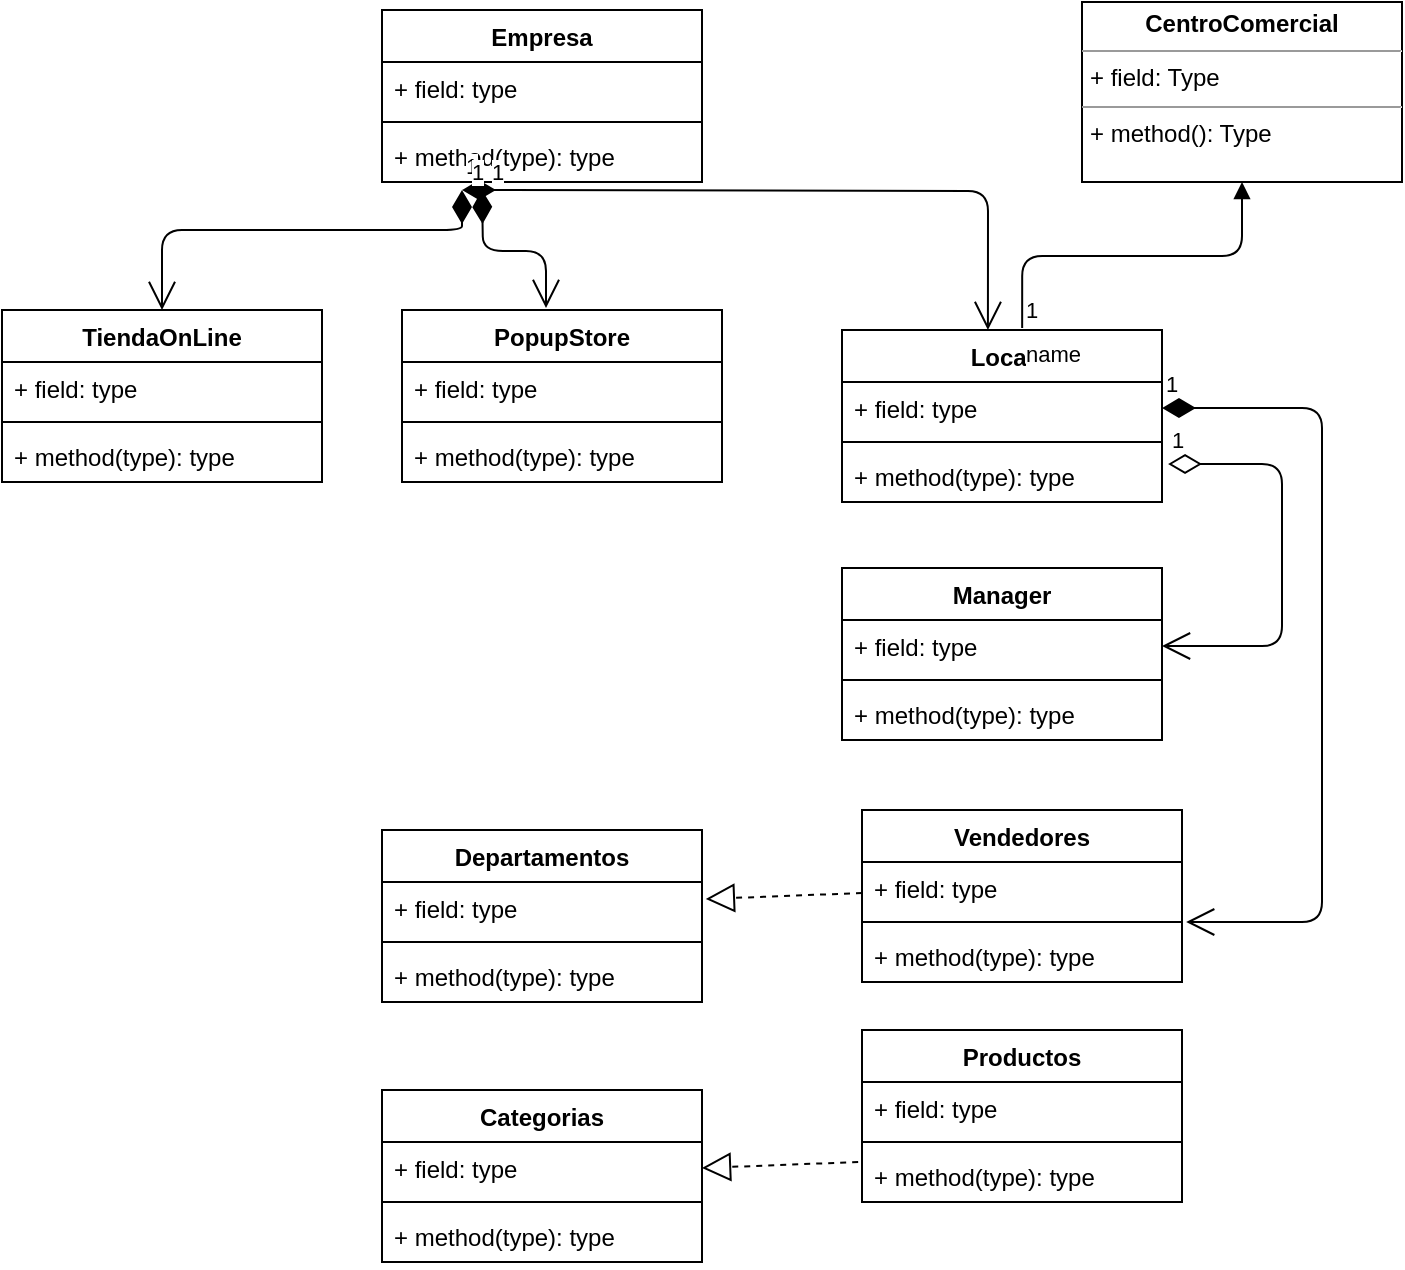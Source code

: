 <mxfile version="13.7.9" type="github">
  <diagram id="C5RBs43oDa-KdzZeNtuy" name="Page-1">
    <mxGraphModel dx="1420" dy="802" grid="1" gridSize="10" guides="1" tooltips="1" connect="1" arrows="1" fold="1" page="1" pageScale="1" pageWidth="827" pageHeight="1169" math="0" shadow="0">
      <root>
        <mxCell id="WIyWlLk6GJQsqaUBKTNV-0" />
        <mxCell id="WIyWlLk6GJQsqaUBKTNV-1" parent="WIyWlLk6GJQsqaUBKTNV-0" />
        <mxCell id="atKmDPoT_YD2FlCrOlgF-4" value="&lt;p style=&quot;margin: 0px ; margin-top: 4px ; text-align: center&quot;&gt;&lt;b&gt;CentroComercial&lt;/b&gt;&lt;/p&gt;&lt;hr size=&quot;1&quot;&gt;&lt;p style=&quot;margin: 0px ; margin-left: 4px&quot;&gt;+ field: Type&lt;/p&gt;&lt;hr size=&quot;1&quot;&gt;&lt;p style=&quot;margin: 0px ; margin-left: 4px&quot;&gt;+ method(): Type&lt;/p&gt;" style="verticalAlign=top;align=left;overflow=fill;fontSize=12;fontFamily=Helvetica;html=1;" vertex="1" parent="WIyWlLk6GJQsqaUBKTNV-1">
          <mxGeometry x="650" y="216" width="160" height="90" as="geometry" />
        </mxCell>
        <mxCell id="atKmDPoT_YD2FlCrOlgF-33" value="Vendedores" style="swimlane;fontStyle=1;align=center;verticalAlign=top;childLayout=stackLayout;horizontal=1;startSize=26;horizontalStack=0;resizeParent=1;resizeParentMax=0;resizeLast=0;collapsible=1;marginBottom=0;" vertex="1" parent="WIyWlLk6GJQsqaUBKTNV-1">
          <mxGeometry x="540" y="620" width="160" height="86" as="geometry" />
        </mxCell>
        <mxCell id="atKmDPoT_YD2FlCrOlgF-34" value="+ field: type" style="text;strokeColor=none;fillColor=none;align=left;verticalAlign=top;spacingLeft=4;spacingRight=4;overflow=hidden;rotatable=0;points=[[0,0.5],[1,0.5]];portConstraint=eastwest;" vertex="1" parent="atKmDPoT_YD2FlCrOlgF-33">
          <mxGeometry y="26" width="160" height="26" as="geometry" />
        </mxCell>
        <mxCell id="atKmDPoT_YD2FlCrOlgF-35" value="" style="line;strokeWidth=1;fillColor=none;align=left;verticalAlign=middle;spacingTop=-1;spacingLeft=3;spacingRight=3;rotatable=0;labelPosition=right;points=[];portConstraint=eastwest;" vertex="1" parent="atKmDPoT_YD2FlCrOlgF-33">
          <mxGeometry y="52" width="160" height="8" as="geometry" />
        </mxCell>
        <mxCell id="atKmDPoT_YD2FlCrOlgF-36" value="+ method(type): type" style="text;strokeColor=none;fillColor=none;align=left;verticalAlign=top;spacingLeft=4;spacingRight=4;overflow=hidden;rotatable=0;points=[[0,0.5],[1,0.5]];portConstraint=eastwest;" vertex="1" parent="atKmDPoT_YD2FlCrOlgF-33">
          <mxGeometry y="60" width="160" height="26" as="geometry" />
        </mxCell>
        <mxCell id="atKmDPoT_YD2FlCrOlgF-5" value="Empresa" style="swimlane;fontStyle=1;align=center;verticalAlign=top;childLayout=stackLayout;horizontal=1;startSize=26;horizontalStack=0;resizeParent=1;resizeParentMax=0;resizeLast=0;collapsible=1;marginBottom=0;" vertex="1" parent="WIyWlLk6GJQsqaUBKTNV-1">
          <mxGeometry x="300" y="220" width="160" height="86" as="geometry" />
        </mxCell>
        <mxCell id="atKmDPoT_YD2FlCrOlgF-6" value="+ field: type" style="text;strokeColor=none;fillColor=none;align=left;verticalAlign=top;spacingLeft=4;spacingRight=4;overflow=hidden;rotatable=0;points=[[0,0.5],[1,0.5]];portConstraint=eastwest;" vertex="1" parent="atKmDPoT_YD2FlCrOlgF-5">
          <mxGeometry y="26" width="160" height="26" as="geometry" />
        </mxCell>
        <mxCell id="atKmDPoT_YD2FlCrOlgF-7" value="" style="line;strokeWidth=1;fillColor=none;align=left;verticalAlign=middle;spacingTop=-1;spacingLeft=3;spacingRight=3;rotatable=0;labelPosition=right;points=[];portConstraint=eastwest;" vertex="1" parent="atKmDPoT_YD2FlCrOlgF-5">
          <mxGeometry y="52" width="160" height="8" as="geometry" />
        </mxCell>
        <mxCell id="atKmDPoT_YD2FlCrOlgF-8" value="+ method(type): type" style="text;strokeColor=none;fillColor=none;align=left;verticalAlign=top;spacingLeft=4;spacingRight=4;overflow=hidden;rotatable=0;points=[[0,0.5],[1,0.5]];portConstraint=eastwest;" vertex="1" parent="atKmDPoT_YD2FlCrOlgF-5">
          <mxGeometry y="60" width="160" height="26" as="geometry" />
        </mxCell>
        <mxCell id="atKmDPoT_YD2FlCrOlgF-54" value="1" style="endArrow=open;html=1;endSize=12;startArrow=diamondThin;startSize=14;startFill=1;edgeStyle=orthogonalEdgeStyle;align=left;verticalAlign=bottom;entryX=0.456;entryY=0;entryDx=0;entryDy=0;entryPerimeter=0;" edge="1" parent="WIyWlLk6GJQsqaUBKTNV-1" target="atKmDPoT_YD2FlCrOlgF-13">
          <mxGeometry x="-1" y="3" relative="1" as="geometry">
            <mxPoint x="340" y="310" as="sourcePoint" />
            <mxPoint x="500" y="310" as="targetPoint" />
          </mxGeometry>
        </mxCell>
        <mxCell id="atKmDPoT_YD2FlCrOlgF-37" value="Categorias" style="swimlane;fontStyle=1;align=center;verticalAlign=top;childLayout=stackLayout;horizontal=1;startSize=26;horizontalStack=0;resizeParent=1;resizeParentMax=0;resizeLast=0;collapsible=1;marginBottom=0;" vertex="1" parent="WIyWlLk6GJQsqaUBKTNV-1">
          <mxGeometry x="300" y="760" width="160" height="86" as="geometry" />
        </mxCell>
        <mxCell id="atKmDPoT_YD2FlCrOlgF-38" value="+ field: type" style="text;strokeColor=none;fillColor=none;align=left;verticalAlign=top;spacingLeft=4;spacingRight=4;overflow=hidden;rotatable=0;points=[[0,0.5],[1,0.5]];portConstraint=eastwest;" vertex="1" parent="atKmDPoT_YD2FlCrOlgF-37">
          <mxGeometry y="26" width="160" height="26" as="geometry" />
        </mxCell>
        <mxCell id="atKmDPoT_YD2FlCrOlgF-39" value="" style="line;strokeWidth=1;fillColor=none;align=left;verticalAlign=middle;spacingTop=-1;spacingLeft=3;spacingRight=3;rotatable=0;labelPosition=right;points=[];portConstraint=eastwest;" vertex="1" parent="atKmDPoT_YD2FlCrOlgF-37">
          <mxGeometry y="52" width="160" height="8" as="geometry" />
        </mxCell>
        <mxCell id="atKmDPoT_YD2FlCrOlgF-40" value="+ method(type): type" style="text;strokeColor=none;fillColor=none;align=left;verticalAlign=top;spacingLeft=4;spacingRight=4;overflow=hidden;rotatable=0;points=[[0,0.5],[1,0.5]];portConstraint=eastwest;" vertex="1" parent="atKmDPoT_YD2FlCrOlgF-37">
          <mxGeometry y="60" width="160" height="26" as="geometry" />
        </mxCell>
        <mxCell id="atKmDPoT_YD2FlCrOlgF-41" value="Productos" style="swimlane;fontStyle=1;align=center;verticalAlign=top;childLayout=stackLayout;horizontal=1;startSize=26;horizontalStack=0;resizeParent=1;resizeParentMax=0;resizeLast=0;collapsible=1;marginBottom=0;" vertex="1" parent="WIyWlLk6GJQsqaUBKTNV-1">
          <mxGeometry x="540" y="730" width="160" height="86" as="geometry" />
        </mxCell>
        <mxCell id="atKmDPoT_YD2FlCrOlgF-42" value="+ field: type" style="text;strokeColor=none;fillColor=none;align=left;verticalAlign=top;spacingLeft=4;spacingRight=4;overflow=hidden;rotatable=0;points=[[0,0.5],[1,0.5]];portConstraint=eastwest;" vertex="1" parent="atKmDPoT_YD2FlCrOlgF-41">
          <mxGeometry y="26" width="160" height="26" as="geometry" />
        </mxCell>
        <mxCell id="atKmDPoT_YD2FlCrOlgF-43" value="" style="line;strokeWidth=1;fillColor=none;align=left;verticalAlign=middle;spacingTop=-1;spacingLeft=3;spacingRight=3;rotatable=0;labelPosition=right;points=[];portConstraint=eastwest;" vertex="1" parent="atKmDPoT_YD2FlCrOlgF-41">
          <mxGeometry y="52" width="160" height="8" as="geometry" />
        </mxCell>
        <mxCell id="atKmDPoT_YD2FlCrOlgF-44" value="+ method(type): type" style="text;strokeColor=none;fillColor=none;align=left;verticalAlign=top;spacingLeft=4;spacingRight=4;overflow=hidden;rotatable=0;points=[[0,0.5],[1,0.5]];portConstraint=eastwest;" vertex="1" parent="atKmDPoT_YD2FlCrOlgF-41">
          <mxGeometry y="60" width="160" height="26" as="geometry" />
        </mxCell>
        <mxCell id="atKmDPoT_YD2FlCrOlgF-56" value="" style="endArrow=block;dashed=1;endFill=0;endSize=12;html=1;exitX=-0.012;exitY=0.231;exitDx=0;exitDy=0;exitPerimeter=0;entryX=1;entryY=0.5;entryDx=0;entryDy=0;" edge="1" parent="WIyWlLk6GJQsqaUBKTNV-1" source="atKmDPoT_YD2FlCrOlgF-44" target="atKmDPoT_YD2FlCrOlgF-38">
          <mxGeometry width="160" relative="1" as="geometry">
            <mxPoint x="500" y="710" as="sourcePoint" />
            <mxPoint x="660" y="710" as="targetPoint" />
          </mxGeometry>
        </mxCell>
        <mxCell id="atKmDPoT_YD2FlCrOlgF-62" value="" style="endArrow=block;dashed=1;endFill=0;endSize=12;html=1;exitX=-0.012;exitY=0.231;exitDx=0;exitDy=0;exitPerimeter=0;entryX=1;entryY=0.5;entryDx=0;entryDy=0;" edge="1" parent="WIyWlLk6GJQsqaUBKTNV-1">
          <mxGeometry width="160" relative="1" as="geometry">
            <mxPoint x="540.0" y="661.506" as="sourcePoint" />
            <mxPoint x="461.92" y="664.5" as="targetPoint" />
          </mxGeometry>
        </mxCell>
        <mxCell id="atKmDPoT_YD2FlCrOlgF-29" value="Departamentos" style="swimlane;fontStyle=1;align=center;verticalAlign=top;childLayout=stackLayout;horizontal=1;startSize=26;horizontalStack=0;resizeParent=1;resizeParentMax=0;resizeLast=0;collapsible=1;marginBottom=0;" vertex="1" parent="WIyWlLk6GJQsqaUBKTNV-1">
          <mxGeometry x="300" y="630" width="160" height="86" as="geometry" />
        </mxCell>
        <mxCell id="atKmDPoT_YD2FlCrOlgF-30" value="+ field: type" style="text;strokeColor=none;fillColor=none;align=left;verticalAlign=top;spacingLeft=4;spacingRight=4;overflow=hidden;rotatable=0;points=[[0,0.5],[1,0.5]];portConstraint=eastwest;" vertex="1" parent="atKmDPoT_YD2FlCrOlgF-29">
          <mxGeometry y="26" width="160" height="26" as="geometry" />
        </mxCell>
        <mxCell id="atKmDPoT_YD2FlCrOlgF-31" value="" style="line;strokeWidth=1;fillColor=none;align=left;verticalAlign=middle;spacingTop=-1;spacingLeft=3;spacingRight=3;rotatable=0;labelPosition=right;points=[];portConstraint=eastwest;" vertex="1" parent="atKmDPoT_YD2FlCrOlgF-29">
          <mxGeometry y="52" width="160" height="8" as="geometry" />
        </mxCell>
        <mxCell id="atKmDPoT_YD2FlCrOlgF-32" value="+ method(type): type" style="text;strokeColor=none;fillColor=none;align=left;verticalAlign=top;spacingLeft=4;spacingRight=4;overflow=hidden;rotatable=0;points=[[0,0.5],[1,0.5]];portConstraint=eastwest;" vertex="1" parent="atKmDPoT_YD2FlCrOlgF-29">
          <mxGeometry y="60" width="160" height="26" as="geometry" />
        </mxCell>
        <mxCell id="atKmDPoT_YD2FlCrOlgF-21" value="Manager" style="swimlane;fontStyle=1;align=center;verticalAlign=top;childLayout=stackLayout;horizontal=1;startSize=26;horizontalStack=0;resizeParent=1;resizeParentMax=0;resizeLast=0;collapsible=1;marginBottom=0;" vertex="1" parent="WIyWlLk6GJQsqaUBKTNV-1">
          <mxGeometry x="530" y="499" width="160" height="86" as="geometry" />
        </mxCell>
        <mxCell id="atKmDPoT_YD2FlCrOlgF-22" value="+ field: type" style="text;strokeColor=none;fillColor=none;align=left;verticalAlign=top;spacingLeft=4;spacingRight=4;overflow=hidden;rotatable=0;points=[[0,0.5],[1,0.5]];portConstraint=eastwest;" vertex="1" parent="atKmDPoT_YD2FlCrOlgF-21">
          <mxGeometry y="26" width="160" height="26" as="geometry" />
        </mxCell>
        <mxCell id="atKmDPoT_YD2FlCrOlgF-23" value="" style="line;strokeWidth=1;fillColor=none;align=left;verticalAlign=middle;spacingTop=-1;spacingLeft=3;spacingRight=3;rotatable=0;labelPosition=right;points=[];portConstraint=eastwest;" vertex="1" parent="atKmDPoT_YD2FlCrOlgF-21">
          <mxGeometry y="52" width="160" height="8" as="geometry" />
        </mxCell>
        <mxCell id="atKmDPoT_YD2FlCrOlgF-24" value="+ method(type): type" style="text;strokeColor=none;fillColor=none;align=left;verticalAlign=top;spacingLeft=4;spacingRight=4;overflow=hidden;rotatable=0;points=[[0,0.5],[1,0.5]];portConstraint=eastwest;" vertex="1" parent="atKmDPoT_YD2FlCrOlgF-21">
          <mxGeometry y="60" width="160" height="26" as="geometry" />
        </mxCell>
        <mxCell id="atKmDPoT_YD2FlCrOlgF-13" value="Local" style="swimlane;fontStyle=1;align=center;verticalAlign=top;childLayout=stackLayout;horizontal=1;startSize=26;horizontalStack=0;resizeParent=1;resizeParentMax=0;resizeLast=0;collapsible=1;marginBottom=0;" vertex="1" parent="WIyWlLk6GJQsqaUBKTNV-1">
          <mxGeometry x="530" y="380" width="160" height="86" as="geometry" />
        </mxCell>
        <mxCell id="atKmDPoT_YD2FlCrOlgF-14" value="+ field: type" style="text;strokeColor=none;fillColor=none;align=left;verticalAlign=top;spacingLeft=4;spacingRight=4;overflow=hidden;rotatable=0;points=[[0,0.5],[1,0.5]];portConstraint=eastwest;" vertex="1" parent="atKmDPoT_YD2FlCrOlgF-13">
          <mxGeometry y="26" width="160" height="26" as="geometry" />
        </mxCell>
        <mxCell id="atKmDPoT_YD2FlCrOlgF-15" value="" style="line;strokeWidth=1;fillColor=none;align=left;verticalAlign=middle;spacingTop=-1;spacingLeft=3;spacingRight=3;rotatable=0;labelPosition=right;points=[];portConstraint=eastwest;" vertex="1" parent="atKmDPoT_YD2FlCrOlgF-13">
          <mxGeometry y="52" width="160" height="8" as="geometry" />
        </mxCell>
        <mxCell id="atKmDPoT_YD2FlCrOlgF-16" value="+ method(type): type" style="text;strokeColor=none;fillColor=none;align=left;verticalAlign=top;spacingLeft=4;spacingRight=4;overflow=hidden;rotatable=0;points=[[0,0.5],[1,0.5]];portConstraint=eastwest;" vertex="1" parent="atKmDPoT_YD2FlCrOlgF-13">
          <mxGeometry y="60" width="160" height="26" as="geometry" />
        </mxCell>
        <mxCell id="atKmDPoT_YD2FlCrOlgF-63" value="1" style="endArrow=open;html=1;endSize=12;startArrow=diamondThin;startSize=14;startFill=1;edgeStyle=orthogonalEdgeStyle;align=left;verticalAlign=bottom;exitX=1;exitY=0.5;exitDx=0;exitDy=0;entryX=1.013;entryY=1.154;entryDx=0;entryDy=0;entryPerimeter=0;" edge="1" parent="WIyWlLk6GJQsqaUBKTNV-1" source="atKmDPoT_YD2FlCrOlgF-14" target="atKmDPoT_YD2FlCrOlgF-34">
          <mxGeometry x="-1" y="3" relative="1" as="geometry">
            <mxPoint x="350" y="320" as="sourcePoint" />
            <mxPoint x="750" y="550" as="targetPoint" />
            <Array as="points">
              <mxPoint x="770" y="419" />
              <mxPoint x="770" y="676" />
            </Array>
          </mxGeometry>
        </mxCell>
        <mxCell id="atKmDPoT_YD2FlCrOlgF-64" value="1" style="endArrow=open;html=1;endSize=12;startArrow=diamondThin;startSize=14;startFill=0;edgeStyle=orthogonalEdgeStyle;align=left;verticalAlign=bottom;exitX=1.019;exitY=0.269;exitDx=0;exitDy=0;exitPerimeter=0;entryX=1;entryY=0.5;entryDx=0;entryDy=0;" edge="1" parent="WIyWlLk6GJQsqaUBKTNV-1" source="atKmDPoT_YD2FlCrOlgF-16" target="atKmDPoT_YD2FlCrOlgF-22">
          <mxGeometry x="-1" y="3" relative="1" as="geometry">
            <mxPoint x="500" y="610" as="sourcePoint" />
            <mxPoint x="660" y="610" as="targetPoint" />
            <Array as="points">
              <mxPoint x="750" y="447" />
              <mxPoint x="750" y="538" />
            </Array>
          </mxGeometry>
        </mxCell>
        <mxCell id="atKmDPoT_YD2FlCrOlgF-9" value="PopupStore" style="swimlane;fontStyle=1;align=center;verticalAlign=top;childLayout=stackLayout;horizontal=1;startSize=26;horizontalStack=0;resizeParent=1;resizeParentMax=0;resizeLast=0;collapsible=1;marginBottom=0;" vertex="1" parent="WIyWlLk6GJQsqaUBKTNV-1">
          <mxGeometry x="310" y="370" width="160" height="86" as="geometry" />
        </mxCell>
        <mxCell id="atKmDPoT_YD2FlCrOlgF-10" value="+ field: type" style="text;strokeColor=none;fillColor=none;align=left;verticalAlign=top;spacingLeft=4;spacingRight=4;overflow=hidden;rotatable=0;points=[[0,0.5],[1,0.5]];portConstraint=eastwest;" vertex="1" parent="atKmDPoT_YD2FlCrOlgF-9">
          <mxGeometry y="26" width="160" height="26" as="geometry" />
        </mxCell>
        <mxCell id="atKmDPoT_YD2FlCrOlgF-11" value="" style="line;strokeWidth=1;fillColor=none;align=left;verticalAlign=middle;spacingTop=-1;spacingLeft=3;spacingRight=3;rotatable=0;labelPosition=right;points=[];portConstraint=eastwest;" vertex="1" parent="atKmDPoT_YD2FlCrOlgF-9">
          <mxGeometry y="52" width="160" height="8" as="geometry" />
        </mxCell>
        <mxCell id="atKmDPoT_YD2FlCrOlgF-12" value="+ method(type): type" style="text;strokeColor=none;fillColor=none;align=left;verticalAlign=top;spacingLeft=4;spacingRight=4;overflow=hidden;rotatable=0;points=[[0,0.5],[1,0.5]];portConstraint=eastwest;" vertex="1" parent="atKmDPoT_YD2FlCrOlgF-9">
          <mxGeometry y="60" width="160" height="26" as="geometry" />
        </mxCell>
        <mxCell id="atKmDPoT_YD2FlCrOlgF-65" value="1" style="endArrow=open;html=1;endSize=12;startArrow=diamondThin;startSize=14;startFill=1;edgeStyle=orthogonalEdgeStyle;align=left;verticalAlign=bottom;entryX=0.45;entryY=-0.012;entryDx=0;entryDy=0;entryPerimeter=0;" edge="1" parent="WIyWlLk6GJQsqaUBKTNV-1" target="atKmDPoT_YD2FlCrOlgF-9">
          <mxGeometry x="-1" y="3" relative="1" as="geometry">
            <mxPoint x="350" y="310" as="sourcePoint" />
            <mxPoint x="612.96" y="390" as="targetPoint" />
          </mxGeometry>
        </mxCell>
        <mxCell id="atKmDPoT_YD2FlCrOlgF-17" value="TiendaOnLine" style="swimlane;fontStyle=1;align=center;verticalAlign=top;childLayout=stackLayout;horizontal=1;startSize=26;horizontalStack=0;resizeParent=1;resizeParentMax=0;resizeLast=0;collapsible=1;marginBottom=0;" vertex="1" parent="WIyWlLk6GJQsqaUBKTNV-1">
          <mxGeometry x="110" y="370" width="160" height="86" as="geometry" />
        </mxCell>
        <mxCell id="atKmDPoT_YD2FlCrOlgF-18" value="+ field: type" style="text;strokeColor=none;fillColor=none;align=left;verticalAlign=top;spacingLeft=4;spacingRight=4;overflow=hidden;rotatable=0;points=[[0,0.5],[1,0.5]];portConstraint=eastwest;" vertex="1" parent="atKmDPoT_YD2FlCrOlgF-17">
          <mxGeometry y="26" width="160" height="26" as="geometry" />
        </mxCell>
        <mxCell id="atKmDPoT_YD2FlCrOlgF-19" value="" style="line;strokeWidth=1;fillColor=none;align=left;verticalAlign=middle;spacingTop=-1;spacingLeft=3;spacingRight=3;rotatable=0;labelPosition=right;points=[];portConstraint=eastwest;" vertex="1" parent="atKmDPoT_YD2FlCrOlgF-17">
          <mxGeometry y="52" width="160" height="8" as="geometry" />
        </mxCell>
        <mxCell id="atKmDPoT_YD2FlCrOlgF-20" value="+ method(type): type" style="text;strokeColor=none;fillColor=none;align=left;verticalAlign=top;spacingLeft=4;spacingRight=4;overflow=hidden;rotatable=0;points=[[0,0.5],[1,0.5]];portConstraint=eastwest;" vertex="1" parent="atKmDPoT_YD2FlCrOlgF-17">
          <mxGeometry y="60" width="160" height="26" as="geometry" />
        </mxCell>
        <mxCell id="atKmDPoT_YD2FlCrOlgF-66" value="1" style="endArrow=open;html=1;endSize=12;startArrow=diamondThin;startSize=14;startFill=1;edgeStyle=orthogonalEdgeStyle;align=left;verticalAlign=bottom;entryX=0.5;entryY=0;entryDx=0;entryDy=0;exitX=0.25;exitY=1.154;exitDx=0;exitDy=0;exitPerimeter=0;" edge="1" parent="WIyWlLk6GJQsqaUBKTNV-1" source="atKmDPoT_YD2FlCrOlgF-8" target="atKmDPoT_YD2FlCrOlgF-17">
          <mxGeometry x="-1" y="3" relative="1" as="geometry">
            <mxPoint x="360" y="320" as="sourcePoint" />
            <mxPoint x="392" y="378.968" as="targetPoint" />
            <Array as="points">
              <mxPoint x="340" y="330" />
              <mxPoint x="190" y="330" />
            </Array>
          </mxGeometry>
        </mxCell>
        <mxCell id="atKmDPoT_YD2FlCrOlgF-67" value="name" style="endArrow=block;endFill=1;html=1;edgeStyle=orthogonalEdgeStyle;align=left;verticalAlign=top;exitX=0.563;exitY=-0.012;exitDx=0;exitDy=0;exitPerimeter=0;" edge="1" parent="WIyWlLk6GJQsqaUBKTNV-1" source="atKmDPoT_YD2FlCrOlgF-13" target="atKmDPoT_YD2FlCrOlgF-4">
          <mxGeometry x="-1" relative="1" as="geometry">
            <mxPoint x="500" y="510" as="sourcePoint" />
            <mxPoint x="660" y="510" as="targetPoint" />
          </mxGeometry>
        </mxCell>
        <mxCell id="atKmDPoT_YD2FlCrOlgF-68" value="1" style="edgeLabel;resizable=0;html=1;align=left;verticalAlign=bottom;" connectable="0" vertex="1" parent="atKmDPoT_YD2FlCrOlgF-67">
          <mxGeometry x="-1" relative="1" as="geometry" />
        </mxCell>
      </root>
    </mxGraphModel>
  </diagram>
</mxfile>
